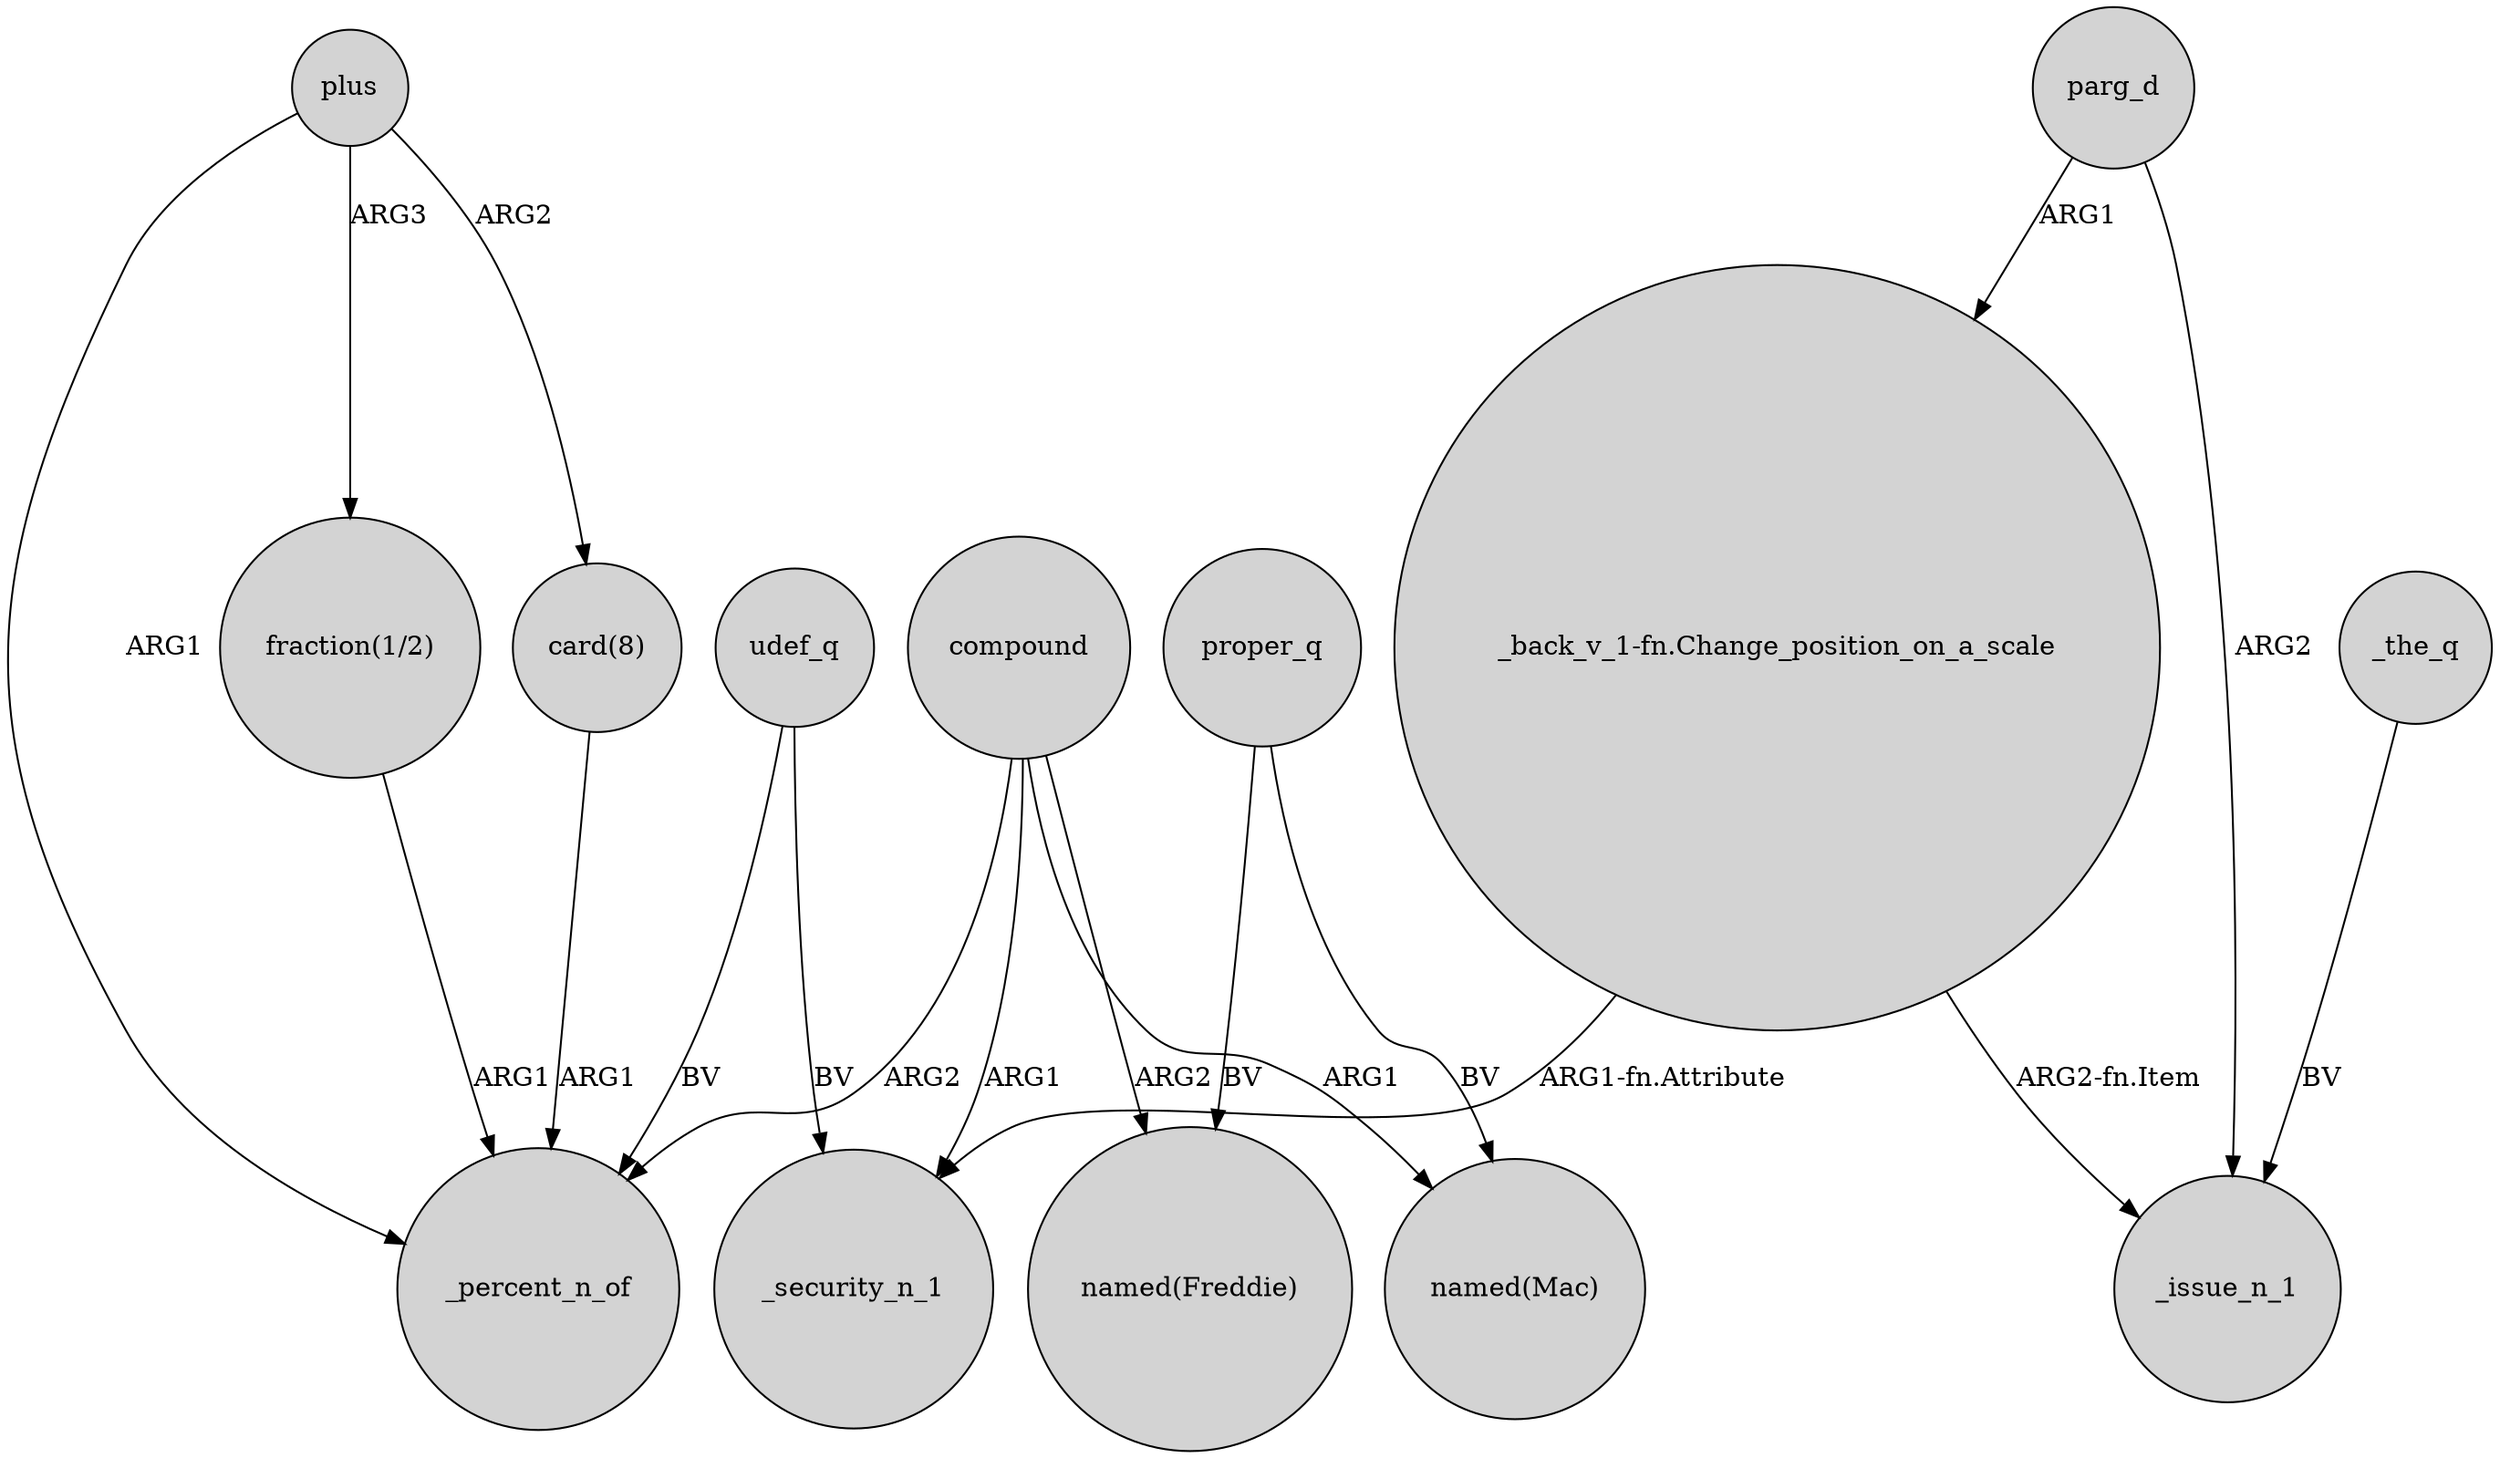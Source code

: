 digraph {
	node [shape=circle style=filled]
	compound -> _security_n_1 [label=ARG1]
	compound -> "named(Mac)" [label=ARG1]
	udef_q -> _percent_n_of [label=BV]
	"fraction(1/2)" -> _percent_n_of [label=ARG1]
	parg_d -> _issue_n_1 [label=ARG2]
	compound -> "named(Freddie)" [label=ARG2]
	proper_q -> "named(Freddie)" [label=BV]
	"card(8)" -> _percent_n_of [label=ARG1]
	proper_q -> "named(Mac)" [label=BV]
	compound -> _percent_n_of [label=ARG2]
	parg_d -> "_back_v_1-fn.Change_position_on_a_scale" [label=ARG1]
	"_back_v_1-fn.Change_position_on_a_scale" -> _security_n_1 [label="ARG1-fn.Attribute"]
	udef_q -> _security_n_1 [label=BV]
	plus -> "fraction(1/2)" [label=ARG3]
	plus -> _percent_n_of [label=ARG1]
	"_back_v_1-fn.Change_position_on_a_scale" -> _issue_n_1 [label="ARG2-fn.Item"]
	plus -> "card(8)" [label=ARG2]
	_the_q -> _issue_n_1 [label=BV]
}
